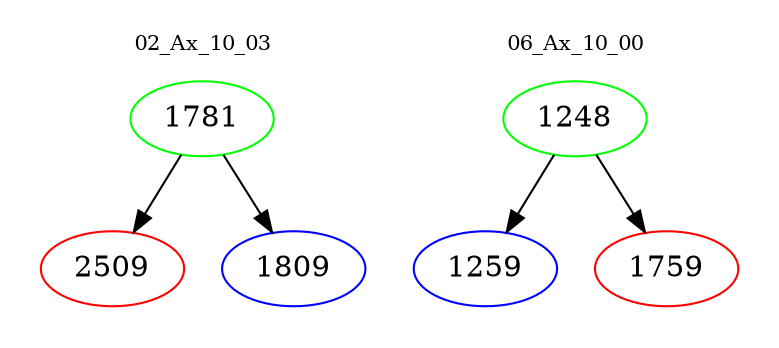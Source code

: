 digraph{
subgraph cluster_0 {
color = white
label = "02_Ax_10_03";
fontsize=10;
T0_1781 [label="1781", color="green"]
T0_1781 -> T0_2509 [color="black"]
T0_2509 [label="2509", color="red"]
T0_1781 -> T0_1809 [color="black"]
T0_1809 [label="1809", color="blue"]
}
subgraph cluster_1 {
color = white
label = "06_Ax_10_00";
fontsize=10;
T1_1248 [label="1248", color="green"]
T1_1248 -> T1_1259 [color="black"]
T1_1259 [label="1259", color="blue"]
T1_1248 -> T1_1759 [color="black"]
T1_1759 [label="1759", color="red"]
}
}
